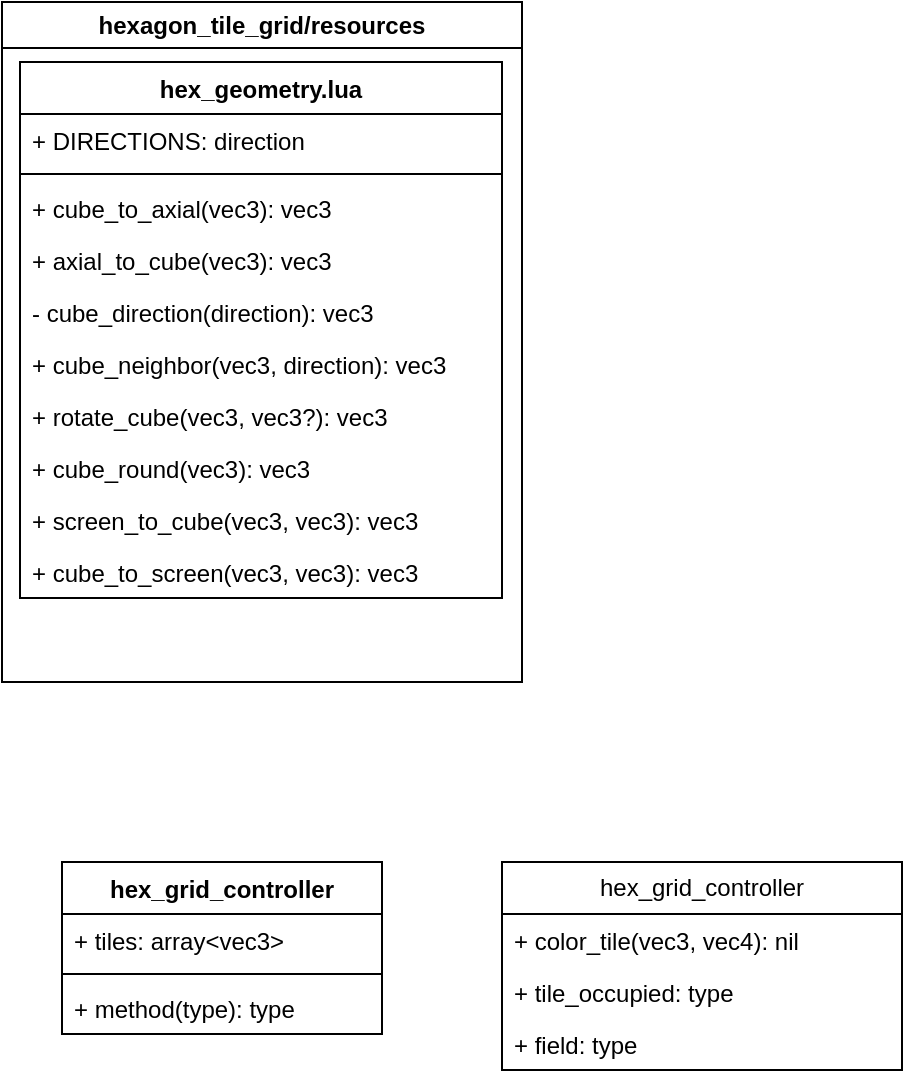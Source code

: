<mxfile version="28.1.2">
  <diagram id="C5RBs43oDa-KdzZeNtuy" name="Page-1">
    <mxGraphModel dx="1554" dy="926" grid="1" gridSize="10" guides="1" tooltips="1" connect="1" arrows="1" fold="1" page="1" pageScale="1" pageWidth="827" pageHeight="1169" math="0" shadow="0">
      <root>
        <mxCell id="WIyWlLk6GJQsqaUBKTNV-0" />
        <mxCell id="WIyWlLk6GJQsqaUBKTNV-1" parent="WIyWlLk6GJQsqaUBKTNV-0" />
        <mxCell id="eNXQ79x8ePPdt4Bu0Wz--18" value="hex_grid_controller" style="swimlane;fontStyle=0;childLayout=stackLayout;horizontal=1;startSize=26;fillColor=none;horizontalStack=0;resizeParent=1;resizeParentMax=0;resizeLast=0;collapsible=1;marginBottom=0;whiteSpace=wrap;html=1;" vertex="1" parent="WIyWlLk6GJQsqaUBKTNV-1">
          <mxGeometry x="560" y="600" width="200" height="104" as="geometry" />
        </mxCell>
        <mxCell id="eNXQ79x8ePPdt4Bu0Wz--19" value="+ color_tile(vec3, vec4): nil&amp;nbsp;" style="text;strokeColor=none;fillColor=none;align=left;verticalAlign=top;spacingLeft=4;spacingRight=4;overflow=hidden;rotatable=0;points=[[0,0.5],[1,0.5]];portConstraint=eastwest;whiteSpace=wrap;html=1;" vertex="1" parent="eNXQ79x8ePPdt4Bu0Wz--18">
          <mxGeometry y="26" width="200" height="26" as="geometry" />
        </mxCell>
        <mxCell id="eNXQ79x8ePPdt4Bu0Wz--20" value="+ tile_occupied: type" style="text;strokeColor=none;fillColor=none;align=left;verticalAlign=top;spacingLeft=4;spacingRight=4;overflow=hidden;rotatable=0;points=[[0,0.5],[1,0.5]];portConstraint=eastwest;whiteSpace=wrap;html=1;" vertex="1" parent="eNXQ79x8ePPdt4Bu0Wz--18">
          <mxGeometry y="52" width="200" height="26" as="geometry" />
        </mxCell>
        <mxCell id="eNXQ79x8ePPdt4Bu0Wz--21" value="+ field: type" style="text;strokeColor=none;fillColor=none;align=left;verticalAlign=top;spacingLeft=4;spacingRight=4;overflow=hidden;rotatable=0;points=[[0,0.5],[1,0.5]];portConstraint=eastwest;whiteSpace=wrap;html=1;" vertex="1" parent="eNXQ79x8ePPdt4Bu0Wz--18">
          <mxGeometry y="78" width="200" height="26" as="geometry" />
        </mxCell>
        <mxCell id="eNXQ79x8ePPdt4Bu0Wz--26" value="hex_grid_controller" style="swimlane;fontStyle=1;align=center;verticalAlign=top;childLayout=stackLayout;horizontal=1;startSize=26;horizontalStack=0;resizeParent=1;resizeParentMax=0;resizeLast=0;collapsible=1;marginBottom=0;whiteSpace=wrap;html=1;" vertex="1" parent="WIyWlLk6GJQsqaUBKTNV-1">
          <mxGeometry x="340" y="600" width="160" height="86" as="geometry" />
        </mxCell>
        <mxCell id="eNXQ79x8ePPdt4Bu0Wz--27" value="+ tiles: array&amp;lt;vec3&amp;gt;" style="text;strokeColor=none;fillColor=none;align=left;verticalAlign=top;spacingLeft=4;spacingRight=4;overflow=hidden;rotatable=0;points=[[0,0.5],[1,0.5]];portConstraint=eastwest;whiteSpace=wrap;html=1;" vertex="1" parent="eNXQ79x8ePPdt4Bu0Wz--26">
          <mxGeometry y="26" width="160" height="26" as="geometry" />
        </mxCell>
        <mxCell id="eNXQ79x8ePPdt4Bu0Wz--28" value="" style="line;strokeWidth=1;fillColor=none;align=left;verticalAlign=middle;spacingTop=-1;spacingLeft=3;spacingRight=3;rotatable=0;labelPosition=right;points=[];portConstraint=eastwest;strokeColor=inherit;" vertex="1" parent="eNXQ79x8ePPdt4Bu0Wz--26">
          <mxGeometry y="52" width="160" height="8" as="geometry" />
        </mxCell>
        <mxCell id="eNXQ79x8ePPdt4Bu0Wz--29" value="+ method(type): type" style="text;strokeColor=none;fillColor=none;align=left;verticalAlign=top;spacingLeft=4;spacingRight=4;overflow=hidden;rotatable=0;points=[[0,0.5],[1,0.5]];portConstraint=eastwest;whiteSpace=wrap;html=1;" vertex="1" parent="eNXQ79x8ePPdt4Bu0Wz--26">
          <mxGeometry y="60" width="160" height="26" as="geometry" />
        </mxCell>
        <mxCell id="eNXQ79x8ePPdt4Bu0Wz--30" value="hexagon_tile_grid/resources" style="swimlane;whiteSpace=wrap;html=1;" vertex="1" parent="WIyWlLk6GJQsqaUBKTNV-1">
          <mxGeometry x="310" y="170" width="260" height="340" as="geometry">
            <mxRectangle x="310" y="170" width="210" height="30" as="alternateBounds" />
          </mxGeometry>
        </mxCell>
        <mxCell id="eNXQ79x8ePPdt4Bu0Wz--4" value="hex_geometry.lua" style="swimlane;fontStyle=1;align=center;verticalAlign=top;childLayout=stackLayout;horizontal=1;startSize=26;horizontalStack=0;resizeParent=1;resizeParentMax=0;resizeLast=0;collapsible=1;marginBottom=0;whiteSpace=wrap;html=1;" vertex="1" parent="eNXQ79x8ePPdt4Bu0Wz--30">
          <mxGeometry x="9" y="30" width="241" height="268" as="geometry">
            <mxRectangle x="9" y="30" width="140" height="30" as="alternateBounds" />
          </mxGeometry>
        </mxCell>
        <mxCell id="eNXQ79x8ePPdt4Bu0Wz--5" value="+ DIRECTIONS: direction" style="text;strokeColor=none;fillColor=none;align=left;verticalAlign=top;spacingLeft=4;spacingRight=4;overflow=hidden;rotatable=0;points=[[0,0.5],[1,0.5]];portConstraint=eastwest;whiteSpace=wrap;html=1;" vertex="1" parent="eNXQ79x8ePPdt4Bu0Wz--4">
          <mxGeometry y="26" width="241" height="26" as="geometry" />
        </mxCell>
        <mxCell id="eNXQ79x8ePPdt4Bu0Wz--6" value="" style="line;strokeWidth=1;fillColor=none;align=left;verticalAlign=middle;spacingTop=-1;spacingLeft=3;spacingRight=3;rotatable=0;labelPosition=right;points=[];portConstraint=eastwest;strokeColor=inherit;" vertex="1" parent="eNXQ79x8ePPdt4Bu0Wz--4">
          <mxGeometry y="52" width="241" height="8" as="geometry" />
        </mxCell>
        <mxCell id="eNXQ79x8ePPdt4Bu0Wz--7" value="+ cube_to_axial(vec3): vec3" style="text;strokeColor=none;fillColor=none;align=left;verticalAlign=top;spacingLeft=4;spacingRight=4;overflow=hidden;rotatable=0;points=[[0,0.5],[1,0.5]];portConstraint=eastwest;whiteSpace=wrap;html=1;" vertex="1" parent="eNXQ79x8ePPdt4Bu0Wz--4">
          <mxGeometry y="60" width="241" height="26" as="geometry" />
        </mxCell>
        <mxCell id="eNXQ79x8ePPdt4Bu0Wz--8" value="+ axial_to_cube(vec3): vec3" style="text;strokeColor=none;fillColor=none;align=left;verticalAlign=top;spacingLeft=4;spacingRight=4;overflow=hidden;rotatable=0;points=[[0,0.5],[1,0.5]];portConstraint=eastwest;whiteSpace=wrap;html=1;" vertex="1" parent="eNXQ79x8ePPdt4Bu0Wz--4">
          <mxGeometry y="86" width="241" height="26" as="geometry" />
        </mxCell>
        <mxCell id="eNXQ79x8ePPdt4Bu0Wz--9" value="-&lt;span style=&quot;background-color: transparent; color: light-dark(rgb(0, 0, 0), rgb(255, 255, 255));&quot;&gt;&amp;nbsp;cube_direction(direction): vec3&lt;/span&gt;" style="text;strokeColor=none;fillColor=none;align=left;verticalAlign=top;spacingLeft=4;spacingRight=4;overflow=hidden;rotatable=0;points=[[0,0.5],[1,0.5]];portConstraint=eastwest;whiteSpace=wrap;html=1;" vertex="1" parent="eNXQ79x8ePPdt4Bu0Wz--4">
          <mxGeometry y="112" width="241" height="26" as="geometry" />
        </mxCell>
        <mxCell id="eNXQ79x8ePPdt4Bu0Wz--12" value="+ cube_neighbor(vec3, direction): vec3" style="text;strokeColor=none;fillColor=none;align=left;verticalAlign=top;spacingLeft=4;spacingRight=4;overflow=hidden;rotatable=0;points=[[0,0.5],[1,0.5]];portConstraint=eastwest;whiteSpace=wrap;html=1;" vertex="1" parent="eNXQ79x8ePPdt4Bu0Wz--4">
          <mxGeometry y="138" width="241" height="26" as="geometry" />
        </mxCell>
        <mxCell id="eNXQ79x8ePPdt4Bu0Wz--11" value="+ rotate_cube(vec3, vec3?): vec3" style="text;strokeColor=none;fillColor=none;align=left;verticalAlign=top;spacingLeft=4;spacingRight=4;overflow=hidden;rotatable=0;points=[[0,0.5],[1,0.5]];portConstraint=eastwest;whiteSpace=wrap;html=1;" vertex="1" parent="eNXQ79x8ePPdt4Bu0Wz--4">
          <mxGeometry y="164" width="241" height="26" as="geometry" />
        </mxCell>
        <mxCell id="eNXQ79x8ePPdt4Bu0Wz--31" value="+ cube_round&lt;span style=&quot;background-color: transparent; color: light-dark(rgb(0, 0, 0), rgb(255, 255, 255));&quot;&gt;(vec3): vec3&lt;/span&gt;" style="text;strokeColor=none;fillColor=none;align=left;verticalAlign=top;spacingLeft=4;spacingRight=4;overflow=hidden;rotatable=0;points=[[0,0.5],[1,0.5]];portConstraint=eastwest;whiteSpace=wrap;html=1;" vertex="1" parent="eNXQ79x8ePPdt4Bu0Wz--4">
          <mxGeometry y="190" width="241" height="26" as="geometry" />
        </mxCell>
        <mxCell id="eNXQ79x8ePPdt4Bu0Wz--13" value="+ screen_to_cube&lt;span style=&quot;background-color: transparent; color: light-dark(rgb(0, 0, 0), rgb(255, 255, 255));&quot;&gt;(vec3, vec3): vec3&lt;/span&gt;" style="text;strokeColor=none;fillColor=none;align=left;verticalAlign=top;spacingLeft=4;spacingRight=4;overflow=hidden;rotatable=0;points=[[0,0.5],[1,0.5]];portConstraint=eastwest;whiteSpace=wrap;html=1;" vertex="1" parent="eNXQ79x8ePPdt4Bu0Wz--4">
          <mxGeometry y="216" width="241" height="26" as="geometry" />
        </mxCell>
        <mxCell id="eNXQ79x8ePPdt4Bu0Wz--32" value="+ cube_to_screen&lt;span style=&quot;background-color: transparent; color: light-dark(rgb(0, 0, 0), rgb(255, 255, 255));&quot;&gt;(vec3, vec3): vec3&lt;/span&gt;" style="text;strokeColor=none;fillColor=none;align=left;verticalAlign=top;spacingLeft=4;spacingRight=4;overflow=hidden;rotatable=0;points=[[0,0.5],[1,0.5]];portConstraint=eastwest;whiteSpace=wrap;html=1;" vertex="1" parent="eNXQ79x8ePPdt4Bu0Wz--4">
          <mxGeometry y="242" width="241" height="26" as="geometry" />
        </mxCell>
      </root>
    </mxGraphModel>
  </diagram>
</mxfile>

